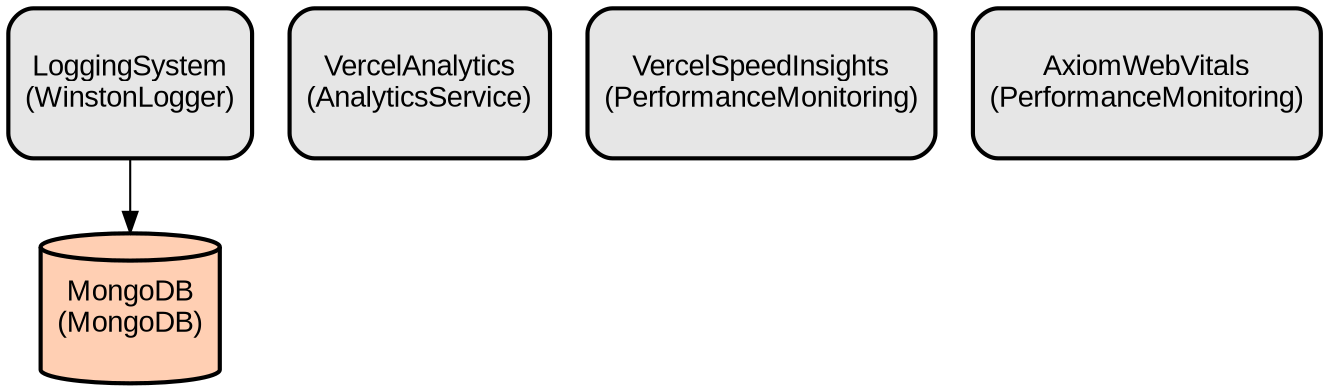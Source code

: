 digraph INFRA {
  node [ color = "black", fillcolor = "#E6E6E6", height =1, style = "filled,bold,rounded", fontname = "Arial" ];
  "MongoDB" [ label = "MongoDB
(MongoDB)", shape =cylinder, fillcolor = "#FFCFB3" ];
  "LoggingSystem" [ label = "LoggingSystem
(WinstonLogger)", shape =rectangle ];
  "VercelAnalytics" [ label = "VercelAnalytics
(AnalyticsService)", shape =rectangle ];
  "VercelSpeedInsights" [ label = "VercelSpeedInsights
(PerformanceMonitoring)", shape =rectangle ];
  "AxiomWebVitals" [ label = "AxiomWebVitals
(PerformanceMonitoring)", shape =rectangle ];
  "LoggingSystem" -> "MongoDB";
}
